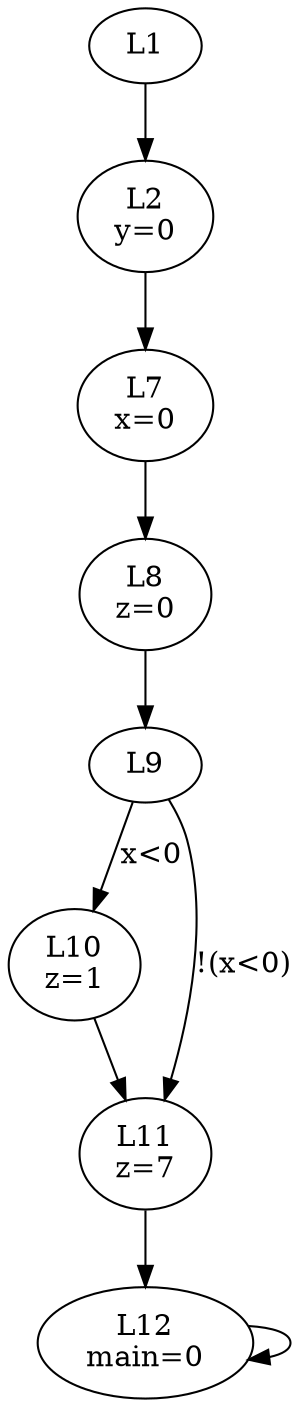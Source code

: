 // test_file
digraph {
	L1 -> L2 [label=""]
	L1 [label=L1
]
	L2 -> L7 [label=""]
	L2 [label="L2
y=0
"]
	L7 -> L8 [label=""]
	L7 [label="L7
x=0
"]
	L8 -> L9 [label=""]
	L8 [label="L8
z=0
"]
	L9 -> L10 [label="x<0"]
	L9 -> L11 [label="!(x<0)"]
	L9 [label=L9
]
	L10 -> L11 [label=""]
	L10 [label="L10
z=1
"]
	L11 -> L12 [label=""]
	L11 [label="L11
z=7
"]
	L12 -> L12 [label=""]
	L12 [label="L12
main=0
"]
}
